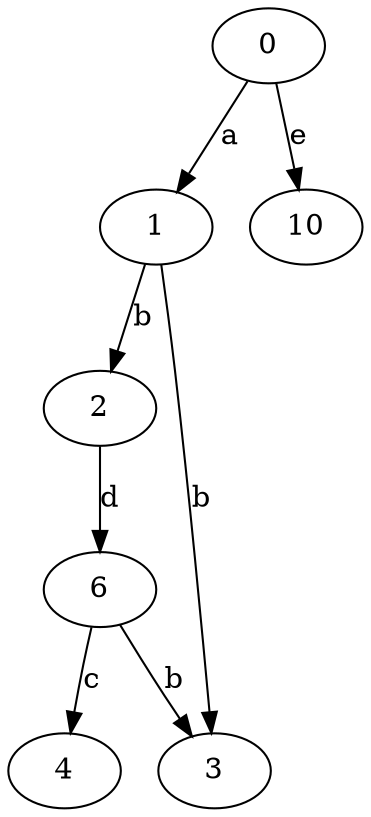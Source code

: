 strict digraph  {
0;
1;
2;
3;
4;
6;
10;
0 -> 1  [label=a];
0 -> 10  [label=e];
1 -> 2  [label=b];
1 -> 3  [label=b];
2 -> 6  [label=d];
6 -> 3  [label=b];
6 -> 4  [label=c];
}
